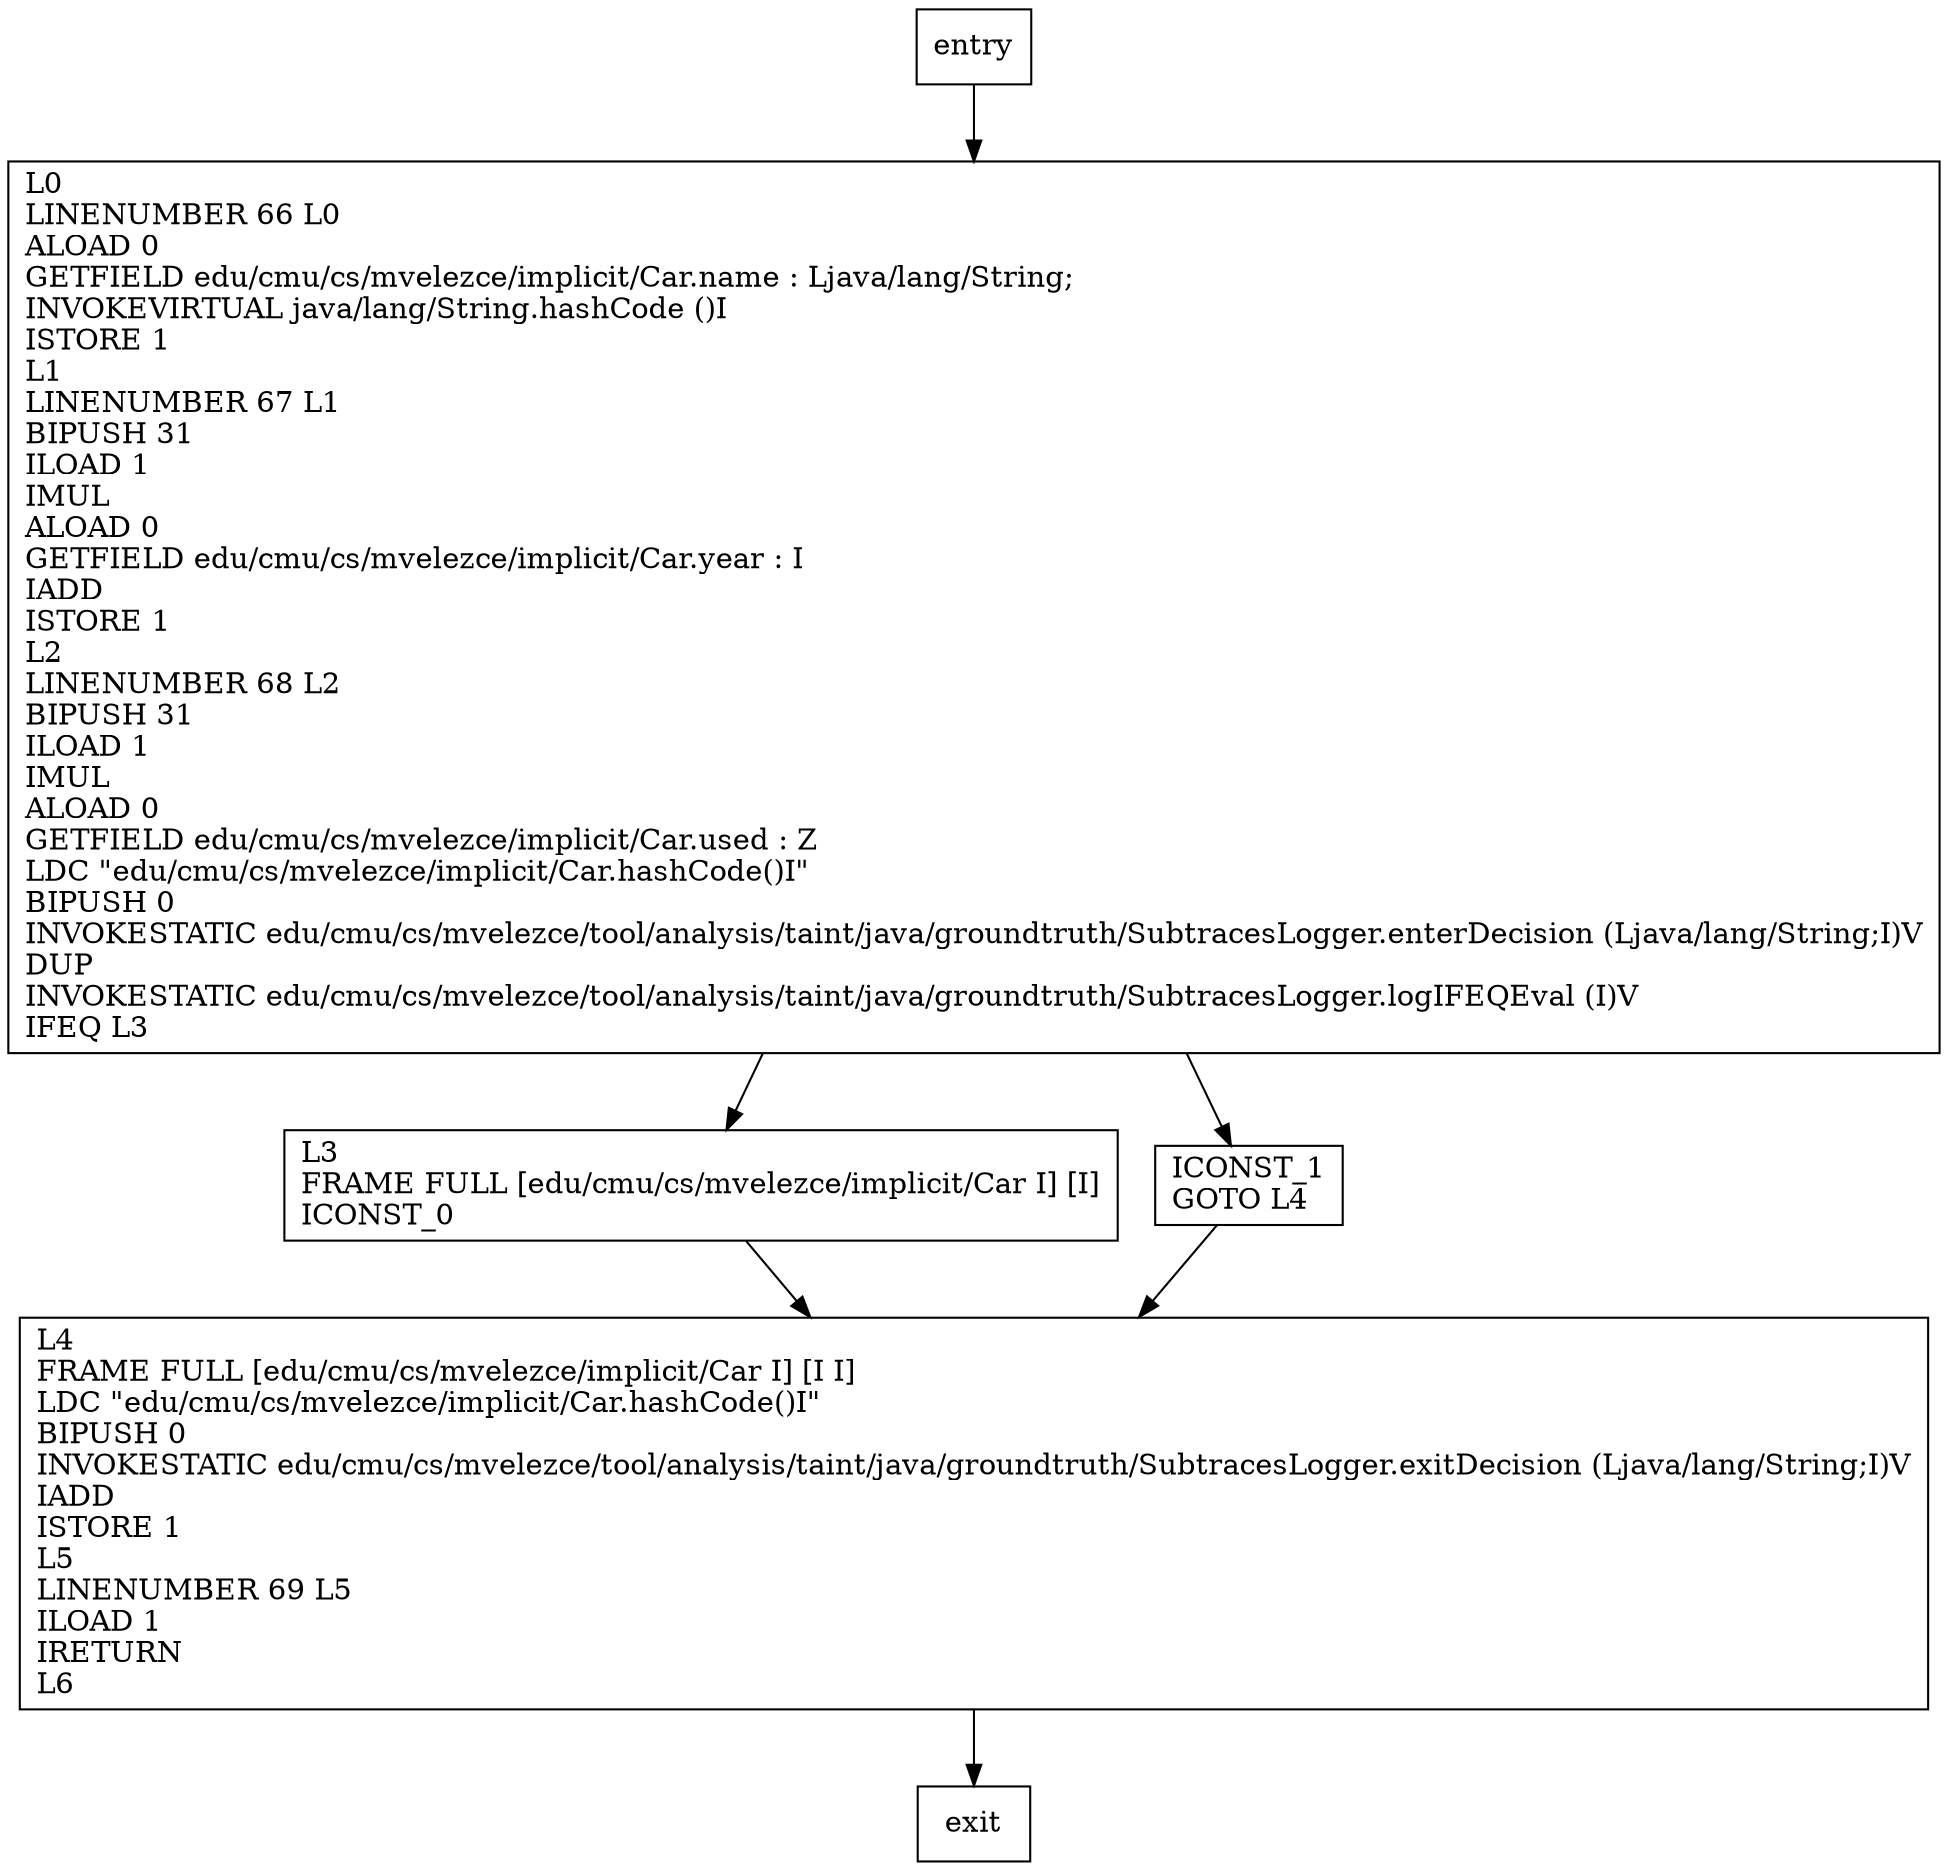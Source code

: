 digraph hashCode {
node [shape=record];
927254368 [label="L3\lFRAME FULL [edu/cmu/cs/mvelezce/implicit/Car I] [I]\lICONST_0\l"];
2092235846 [label="L4\lFRAME FULL [edu/cmu/cs/mvelezce/implicit/Car I] [I I]\lLDC \"edu/cmu/cs/mvelezce/implicit/Car.hashCode()I\"\lBIPUSH 0\lINVOKESTATIC edu/cmu/cs/mvelezce/tool/analysis/taint/java/groundtruth/SubtracesLogger.exitDecision (Ljava/lang/String;I)V\lIADD\lISTORE 1\lL5\lLINENUMBER 69 L5\lILOAD 1\lIRETURN\lL6\l"];
563780374 [label="ICONST_1\lGOTO L4\l"];
568799154 [label="L0\lLINENUMBER 66 L0\lALOAD 0\lGETFIELD edu/cmu/cs/mvelezce/implicit/Car.name : Ljava/lang/String;\lINVOKEVIRTUAL java/lang/String.hashCode ()I\lISTORE 1\lL1\lLINENUMBER 67 L1\lBIPUSH 31\lILOAD 1\lIMUL\lALOAD 0\lGETFIELD edu/cmu/cs/mvelezce/implicit/Car.year : I\lIADD\lISTORE 1\lL2\lLINENUMBER 68 L2\lBIPUSH 31\lILOAD 1\lIMUL\lALOAD 0\lGETFIELD edu/cmu/cs/mvelezce/implicit/Car.used : Z\lLDC \"edu/cmu/cs/mvelezce/implicit/Car.hashCode()I\"\lBIPUSH 0\lINVOKESTATIC edu/cmu/cs/mvelezce/tool/analysis/taint/java/groundtruth/SubtracesLogger.enterDecision (Ljava/lang/String;I)V\lDUP\lINVOKESTATIC edu/cmu/cs/mvelezce/tool/analysis/taint/java/groundtruth/SubtracesLogger.logIFEQEval (I)V\lIFEQ L3\l"];
entry;
exit;
entry -> 568799154;
927254368 -> 2092235846;
2092235846 -> exit;
563780374 -> 2092235846;
568799154 -> 927254368;
568799154 -> 563780374;
}

